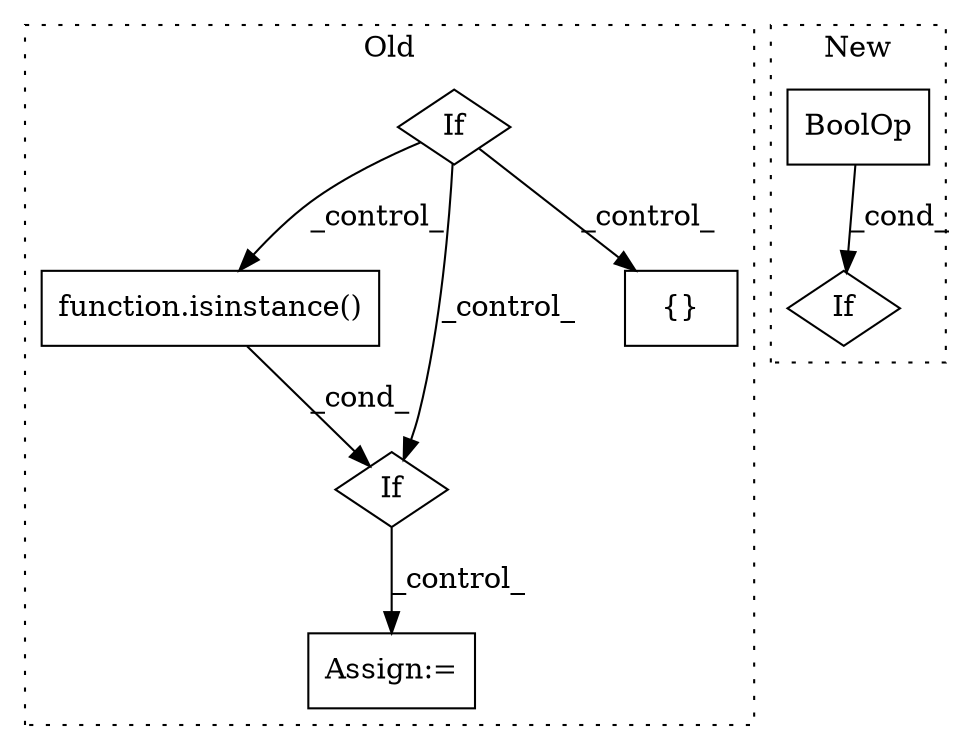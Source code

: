 digraph G {
subgraph cluster0 {
1 [label="function.isinstance()" a="75" s="1444,1469" l="11,1" shape="box"];
3 [label="If" a="96" s="1441" l="3" shape="diamond"];
4 [label="Assign:=" a="68" s="1514" l="3" shape="box"];
6 [label="If" a="96" s="1313" l="3" shape="diamond"];
7 [label="{}" a="95" s="1404,1423" l="1,1" shape="box"];
label = "Old";
style="dotted";
}
subgraph cluster1 {
2 [label="BoolOp" a="72" s="1786" l="22" shape="box"];
5 [label="If" a="96" s="1783" l="3" shape="diamond"];
label = "New";
style="dotted";
}
1 -> 3 [label="_cond_"];
2 -> 5 [label="_cond_"];
3 -> 4 [label="_control_"];
6 -> 1 [label="_control_"];
6 -> 3 [label="_control_"];
6 -> 7 [label="_control_"];
}